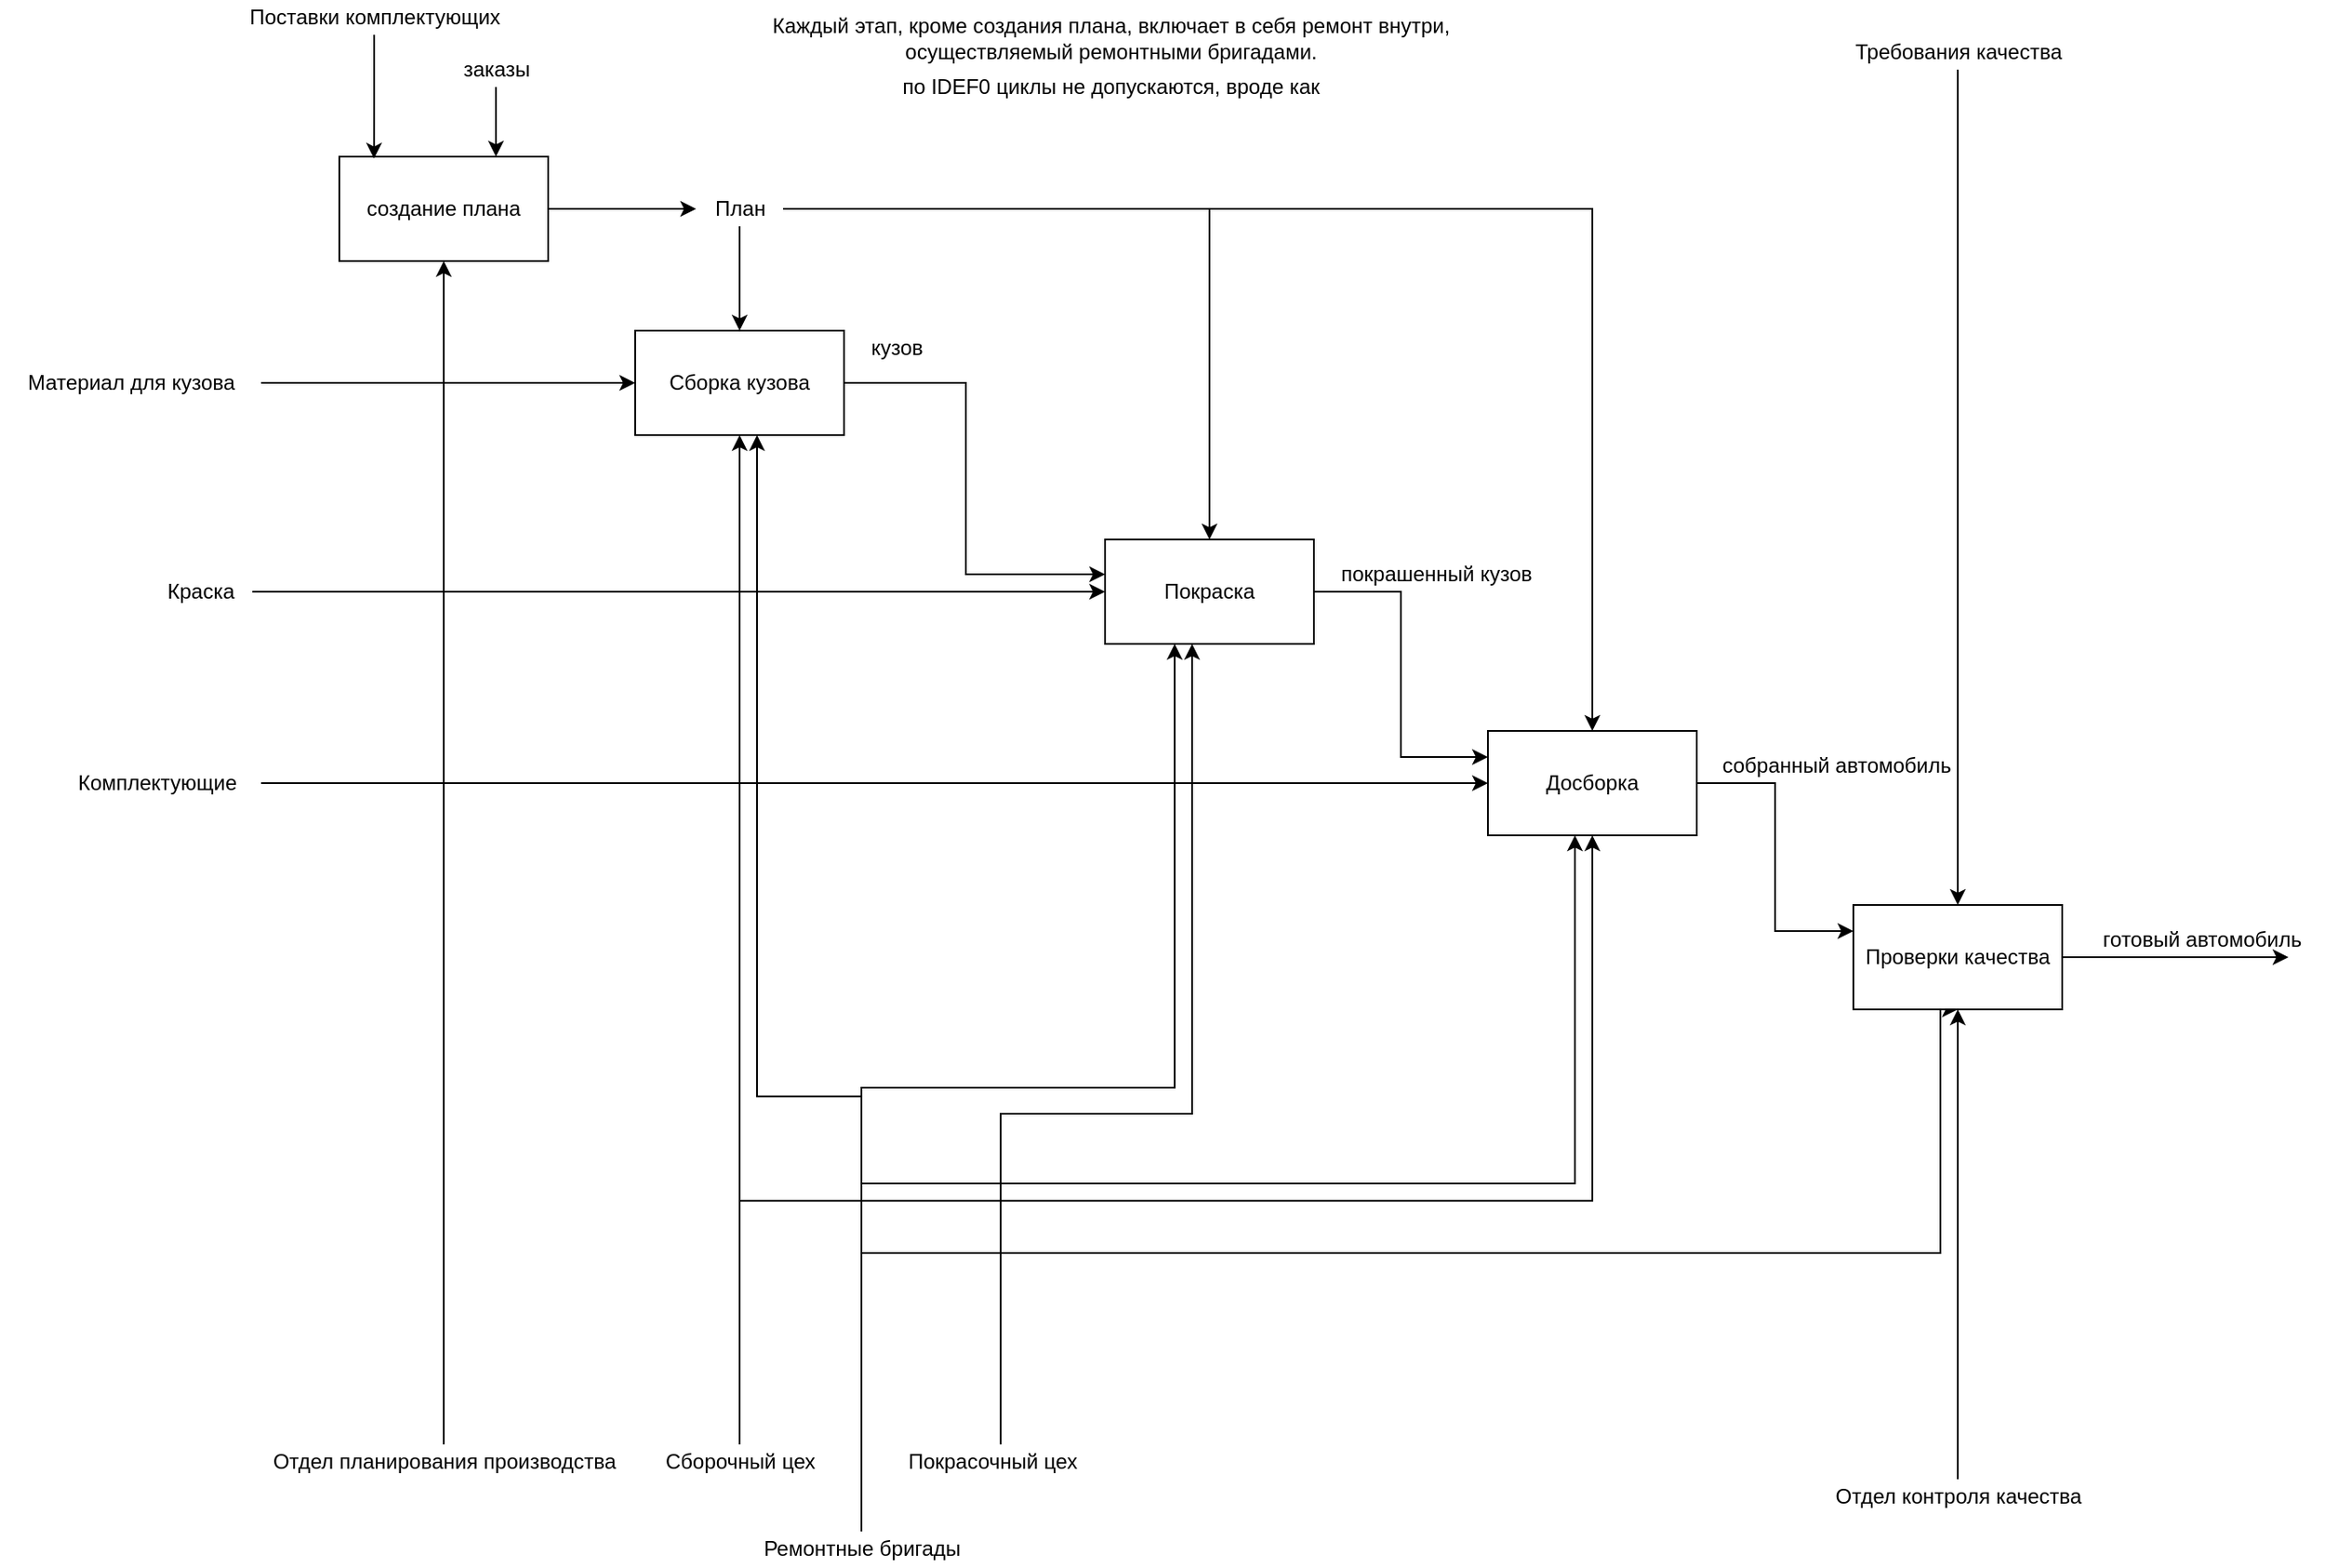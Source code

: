 <mxfile version="12.9.4" type="device"><diagram id="cCbF8HocuklDwd-lIO4M" name="Page-1"><mxGraphModel dx="2523" dy="913" grid="1" gridSize="10" guides="1" tooltips="1" connect="1" arrows="1" fold="1" page="1" pageScale="1" pageWidth="850" pageHeight="1100" math="0" shadow="0"><root><mxCell id="0"/><mxCell id="1" parent="0"/><mxCell id="C6anXY7jrjOrlwA5O5OU-10" style="edgeStyle=orthogonalEdgeStyle;rounded=0;orthogonalLoop=1;jettySize=auto;html=1;" edge="1" parent="1" source="C6anXY7jrjOrlwA5O5OU-1" target="C6anXY7jrjOrlwA5O5OU-9"><mxGeometry relative="1" as="geometry"/></mxCell><mxCell id="C6anXY7jrjOrlwA5O5OU-1" value="создание плана" style="rounded=0;whiteSpace=wrap;html=1;" vertex="1" parent="1"><mxGeometry x="150" y="100" width="120" height="60" as="geometry"/></mxCell><mxCell id="C6anXY7jrjOrlwA5O5OU-3" style="edgeStyle=orthogonalEdgeStyle;rounded=0;orthogonalLoop=1;jettySize=auto;html=1;entryX=0.166;entryY=0.019;entryDx=0;entryDy=0;entryPerimeter=0;" edge="1" parent="1" source="C6anXY7jrjOrlwA5O5OU-2" target="C6anXY7jrjOrlwA5O5OU-1"><mxGeometry relative="1" as="geometry"/></mxCell><mxCell id="C6anXY7jrjOrlwA5O5OU-2" value="Поставки комплектующих" style="text;html=1;align=center;verticalAlign=middle;resizable=0;points=[];autosize=1;" vertex="1" parent="1"><mxGeometry x="80" y="10" width="180" height="20" as="geometry"/></mxCell><mxCell id="C6anXY7jrjOrlwA5O5OU-5" style="edgeStyle=orthogonalEdgeStyle;rounded=0;orthogonalLoop=1;jettySize=auto;html=1;" edge="1" parent="1" source="C6anXY7jrjOrlwA5O5OU-4" target="C6anXY7jrjOrlwA5O5OU-1"><mxGeometry relative="1" as="geometry"/></mxCell><mxCell id="C6anXY7jrjOrlwA5O5OU-4" value="Отдел планирования производства" style="text;html=1;align=center;verticalAlign=middle;resizable=0;points=[];autosize=1;" vertex="1" parent="1"><mxGeometry x="90" y="840" width="240" height="20" as="geometry"/></mxCell><mxCell id="C6anXY7jrjOrlwA5O5OU-18" style="edgeStyle=orthogonalEdgeStyle;rounded=0;orthogonalLoop=1;jettySize=auto;html=1;" edge="1" parent="1" source="C6anXY7jrjOrlwA5O5OU-6" target="C6anXY7jrjOrlwA5O5OU-19"><mxGeometry relative="1" as="geometry"><mxPoint x="510" y="230" as="targetPoint"/><Array as="points"><mxPoint x="510" y="230"/><mxPoint x="510" y="340"/></Array></mxGeometry></mxCell><mxCell id="C6anXY7jrjOrlwA5O5OU-6" value="Сборка кузова" style="rounded=0;whiteSpace=wrap;html=1;" vertex="1" parent="1"><mxGeometry x="320" y="200" width="120" height="60" as="geometry"/></mxCell><mxCell id="C6anXY7jrjOrlwA5O5OU-11" style="edgeStyle=orthogonalEdgeStyle;rounded=0;orthogonalLoop=1;jettySize=auto;html=1;" edge="1" parent="1" source="C6anXY7jrjOrlwA5O5OU-9" target="C6anXY7jrjOrlwA5O5OU-6"><mxGeometry relative="1" as="geometry"/></mxCell><mxCell id="C6anXY7jrjOrlwA5O5OU-25" style="edgeStyle=orthogonalEdgeStyle;rounded=0;orthogonalLoop=1;jettySize=auto;html=1;" edge="1" parent="1" source="C6anXY7jrjOrlwA5O5OU-9" target="C6anXY7jrjOrlwA5O5OU-19"><mxGeometry relative="1" as="geometry"/></mxCell><mxCell id="C6anXY7jrjOrlwA5O5OU-30" style="edgeStyle=orthogonalEdgeStyle;rounded=0;orthogonalLoop=1;jettySize=auto;html=1;" edge="1" parent="1" source="C6anXY7jrjOrlwA5O5OU-9" target="C6anXY7jrjOrlwA5O5OU-26"><mxGeometry relative="1" as="geometry"/></mxCell><mxCell id="C6anXY7jrjOrlwA5O5OU-9" value="&lt;div&gt;План&lt;/div&gt;" style="text;html=1;align=center;verticalAlign=middle;resizable=0;points=[];autosize=1;" vertex="1" parent="1"><mxGeometry x="355" y="120" width="50" height="20" as="geometry"/></mxCell><mxCell id="C6anXY7jrjOrlwA5O5OU-13" style="edgeStyle=orthogonalEdgeStyle;rounded=0;orthogonalLoop=1;jettySize=auto;html=1;" edge="1" parent="1" source="C6anXY7jrjOrlwA5O5OU-12" target="C6anXY7jrjOrlwA5O5OU-6"><mxGeometry relative="1" as="geometry"/></mxCell><mxCell id="C6anXY7jrjOrlwA5O5OU-12" value="&lt;div&gt;Материал для кузова&lt;/div&gt;" style="text;html=1;align=center;verticalAlign=middle;resizable=0;points=[];autosize=1;" vertex="1" parent="1"><mxGeometry x="-45" y="220" width="150" height="20" as="geometry"/></mxCell><mxCell id="C6anXY7jrjOrlwA5O5OU-15" style="edgeStyle=orthogonalEdgeStyle;rounded=0;orthogonalLoop=1;jettySize=auto;html=1;" edge="1" parent="1" source="C6anXY7jrjOrlwA5O5OU-14" target="C6anXY7jrjOrlwA5O5OU-6"><mxGeometry relative="1" as="geometry"/></mxCell><mxCell id="C6anXY7jrjOrlwA5O5OU-27" style="edgeStyle=orthogonalEdgeStyle;rounded=0;orthogonalLoop=1;jettySize=auto;html=1;" edge="1" parent="1" source="C6anXY7jrjOrlwA5O5OU-14" target="C6anXY7jrjOrlwA5O5OU-26"><mxGeometry relative="1" as="geometry"><Array as="points"><mxPoint x="380" y="700"/><mxPoint x="870" y="700"/></Array></mxGeometry></mxCell><mxCell id="C6anXY7jrjOrlwA5O5OU-14" value="&lt;div&gt;Сборочный цех&lt;/div&gt;" style="text;html=1;align=center;verticalAlign=middle;resizable=0;points=[];autosize=1;" vertex="1" parent="1"><mxGeometry x="325" y="840" width="110" height="20" as="geometry"/></mxCell><mxCell id="C6anXY7jrjOrlwA5O5OU-17" style="edgeStyle=orthogonalEdgeStyle;rounded=0;orthogonalLoop=1;jettySize=auto;html=1;" edge="1" parent="1" source="C6anXY7jrjOrlwA5O5OU-16" target="C6anXY7jrjOrlwA5O5OU-6"><mxGeometry relative="1" as="geometry"><Array as="points"><mxPoint x="450" y="640"/><mxPoint x="390" y="640"/></Array></mxGeometry></mxCell><mxCell id="C6anXY7jrjOrlwA5O5OU-24" style="edgeStyle=orthogonalEdgeStyle;rounded=0;orthogonalLoop=1;jettySize=auto;html=1;" edge="1" parent="1" source="C6anXY7jrjOrlwA5O5OU-16" target="C6anXY7jrjOrlwA5O5OU-19"><mxGeometry relative="1" as="geometry"><Array as="points"><mxPoint x="450" y="635"/><mxPoint x="630" y="635"/></Array></mxGeometry></mxCell><mxCell id="C6anXY7jrjOrlwA5O5OU-28" style="edgeStyle=orthogonalEdgeStyle;rounded=0;orthogonalLoop=1;jettySize=auto;html=1;" edge="1" parent="1" source="C6anXY7jrjOrlwA5O5OU-16" target="C6anXY7jrjOrlwA5O5OU-26"><mxGeometry relative="1" as="geometry"><Array as="points"><mxPoint x="450" y="690"/><mxPoint x="860" y="690"/></Array></mxGeometry></mxCell><mxCell id="C6anXY7jrjOrlwA5O5OU-37" style="edgeStyle=orthogonalEdgeStyle;rounded=0;orthogonalLoop=1;jettySize=auto;html=1;entryX=0.5;entryY=1;entryDx=0;entryDy=0;" edge="1" parent="1" source="C6anXY7jrjOrlwA5O5OU-16" target="C6anXY7jrjOrlwA5O5OU-35"><mxGeometry relative="1" as="geometry"><Array as="points"><mxPoint x="450" y="730"/><mxPoint x="1070" y="730"/><mxPoint x="1070" y="590"/></Array></mxGeometry></mxCell><mxCell id="C6anXY7jrjOrlwA5O5OU-16" value="Ремонтные бригады" style="text;html=1;align=center;verticalAlign=middle;resizable=0;points=[];autosize=1;" vertex="1" parent="1"><mxGeometry x="380" y="890" width="140" height="20" as="geometry"/></mxCell><mxCell id="C6anXY7jrjOrlwA5O5OU-29" style="edgeStyle=orthogonalEdgeStyle;rounded=0;orthogonalLoop=1;jettySize=auto;html=1;entryX=0;entryY=0.25;entryDx=0;entryDy=0;" edge="1" parent="1" source="C6anXY7jrjOrlwA5O5OU-19" target="C6anXY7jrjOrlwA5O5OU-26"><mxGeometry relative="1" as="geometry"/></mxCell><mxCell id="C6anXY7jrjOrlwA5O5OU-19" value="Покраска" style="rounded=0;whiteSpace=wrap;html=1;" vertex="1" parent="1"><mxGeometry x="590" y="320" width="120" height="60" as="geometry"/></mxCell><mxCell id="C6anXY7jrjOrlwA5O5OU-21" style="edgeStyle=orthogonalEdgeStyle;rounded=0;orthogonalLoop=1;jettySize=auto;html=1;" edge="1" parent="1" source="C6anXY7jrjOrlwA5O5OU-20" target="C6anXY7jrjOrlwA5O5OU-19"><mxGeometry relative="1" as="geometry"><Array as="points"><mxPoint x="530" y="650"/><mxPoint x="640" y="650"/></Array></mxGeometry></mxCell><mxCell id="C6anXY7jrjOrlwA5O5OU-20" value="Покрасочный цех" style="text;html=1;align=center;verticalAlign=middle;resizable=0;points=[];autosize=1;" vertex="1" parent="1"><mxGeometry x="460" y="840" width="130" height="20" as="geometry"/></mxCell><mxCell id="C6anXY7jrjOrlwA5O5OU-23" style="edgeStyle=orthogonalEdgeStyle;rounded=0;orthogonalLoop=1;jettySize=auto;html=1;" edge="1" parent="1" source="C6anXY7jrjOrlwA5O5OU-22" target="C6anXY7jrjOrlwA5O5OU-19"><mxGeometry relative="1" as="geometry"/></mxCell><mxCell id="C6anXY7jrjOrlwA5O5OU-22" value="&lt;div&gt;Краска&lt;/div&gt;" style="text;html=1;align=center;verticalAlign=middle;resizable=0;points=[];autosize=1;" vertex="1" parent="1"><mxGeometry x="40" y="340" width="60" height="20" as="geometry"/></mxCell><mxCell id="C6anXY7jrjOrlwA5O5OU-36" style="edgeStyle=orthogonalEdgeStyle;rounded=0;orthogonalLoop=1;jettySize=auto;html=1;entryX=0;entryY=0.25;entryDx=0;entryDy=0;" edge="1" parent="1" source="C6anXY7jrjOrlwA5O5OU-26" target="C6anXY7jrjOrlwA5O5OU-35"><mxGeometry relative="1" as="geometry"/></mxCell><mxCell id="C6anXY7jrjOrlwA5O5OU-26" value="&lt;div&gt;Досборка&lt;/div&gt;" style="rounded=0;whiteSpace=wrap;html=1;" vertex="1" parent="1"><mxGeometry x="810" y="430" width="120" height="60" as="geometry"/></mxCell><mxCell id="C6anXY7jrjOrlwA5O5OU-31" value="кузов" style="text;html=1;align=center;verticalAlign=middle;resizable=0;points=[];autosize=1;" vertex="1" parent="1"><mxGeometry x="445" y="200" width="50" height="20" as="geometry"/></mxCell><mxCell id="C6anXY7jrjOrlwA5O5OU-32" value="&lt;div&gt;покрашенный кузов&lt;/div&gt;" style="text;html=1;align=center;verticalAlign=middle;resizable=0;points=[];autosize=1;" vertex="1" parent="1"><mxGeometry x="710" y="330" width="140" height="20" as="geometry"/></mxCell><mxCell id="C6anXY7jrjOrlwA5O5OU-46" style="edgeStyle=orthogonalEdgeStyle;rounded=0;orthogonalLoop=1;jettySize=auto;html=1;" edge="1" parent="1" source="C6anXY7jrjOrlwA5O5OU-35"><mxGeometry relative="1" as="geometry"><mxPoint x="1270" y="560" as="targetPoint"/></mxGeometry></mxCell><mxCell id="C6anXY7jrjOrlwA5O5OU-35" value="Проверки качества" style="rounded=0;whiteSpace=wrap;html=1;" vertex="1" parent="1"><mxGeometry x="1020" y="530" width="120" height="60" as="geometry"/></mxCell><mxCell id="C6anXY7jrjOrlwA5O5OU-39" style="edgeStyle=orthogonalEdgeStyle;rounded=0;orthogonalLoop=1;jettySize=auto;html=1;" edge="1" parent="1" source="C6anXY7jrjOrlwA5O5OU-38" target="C6anXY7jrjOrlwA5O5OU-26"><mxGeometry relative="1" as="geometry"/></mxCell><mxCell id="C6anXY7jrjOrlwA5O5OU-38" value="Комплектующие" style="text;html=1;align=center;verticalAlign=middle;resizable=0;points=[];autosize=1;" vertex="1" parent="1"><mxGeometry x="-15" y="450" width="120" height="20" as="geometry"/></mxCell><mxCell id="C6anXY7jrjOrlwA5O5OU-41" style="edgeStyle=orthogonalEdgeStyle;rounded=0;orthogonalLoop=1;jettySize=auto;html=1;" edge="1" parent="1" source="C6anXY7jrjOrlwA5O5OU-40" target="C6anXY7jrjOrlwA5O5OU-35"><mxGeometry relative="1" as="geometry"/></mxCell><mxCell id="C6anXY7jrjOrlwA5O5OU-40" value="Требования качества" style="text;html=1;align=center;verticalAlign=middle;resizable=0;points=[];autosize=1;" vertex="1" parent="1"><mxGeometry x="1005" y="30" width="150" height="20" as="geometry"/></mxCell><mxCell id="C6anXY7jrjOrlwA5O5OU-43" style="edgeStyle=orthogonalEdgeStyle;rounded=0;orthogonalLoop=1;jettySize=auto;html=1;" edge="1" parent="1" source="C6anXY7jrjOrlwA5O5OU-42" target="C6anXY7jrjOrlwA5O5OU-35"><mxGeometry relative="1" as="geometry"/></mxCell><mxCell id="C6anXY7jrjOrlwA5O5OU-42" value="Отдел контроля качества" style="text;html=1;align=center;verticalAlign=middle;resizable=0;points=[];autosize=1;" vertex="1" parent="1"><mxGeometry x="990" y="860" width="180" height="20" as="geometry"/></mxCell><mxCell id="C6anXY7jrjOrlwA5O5OU-45" style="edgeStyle=orthogonalEdgeStyle;rounded=0;orthogonalLoop=1;jettySize=auto;html=1;entryX=0.75;entryY=0;entryDx=0;entryDy=0;" edge="1" parent="1" source="C6anXY7jrjOrlwA5O5OU-44" target="C6anXY7jrjOrlwA5O5OU-1"><mxGeometry relative="1" as="geometry"/></mxCell><mxCell id="C6anXY7jrjOrlwA5O5OU-44" value="заказы" style="text;html=1;align=center;verticalAlign=middle;resizable=0;points=[];autosize=1;" vertex="1" parent="1"><mxGeometry x="210" y="40" width="60" height="20" as="geometry"/></mxCell><mxCell id="C6anXY7jrjOrlwA5O5OU-47" value="готовый автомобиль" style="text;html=1;align=center;verticalAlign=middle;resizable=0;points=[];autosize=1;" vertex="1" parent="1"><mxGeometry x="1150" y="540" width="140" height="20" as="geometry"/></mxCell><mxCell id="C6anXY7jrjOrlwA5O5OU-48" value="собранный автомобиль" style="text;html=1;align=center;verticalAlign=middle;resizable=0;points=[];autosize=1;" vertex="1" parent="1"><mxGeometry x="930" y="440" width="160" height="20" as="geometry"/></mxCell><mxCell id="C6anXY7jrjOrlwA5O5OU-49" value="Каждый этап, кроме создания плана, включает в себя ремонт внутри,&lt;br&gt; осуществляемый ремонтными бригадами." style="text;html=1;align=center;verticalAlign=middle;resizable=0;points=[];autosize=1;" vertex="1" parent="1"><mxGeometry x="363" y="17" width="460" height="30" as="geometry"/></mxCell><mxCell id="C6anXY7jrjOrlwA5O5OU-50" value="по IDEF0 циклы не допускаются, вроде как" style="text;html=1;align=center;verticalAlign=middle;resizable=0;points=[];autosize=1;" vertex="1" parent="1"><mxGeometry x="453" y="50" width="280" height="20" as="geometry"/></mxCell></root></mxGraphModel></diagram></mxfile>